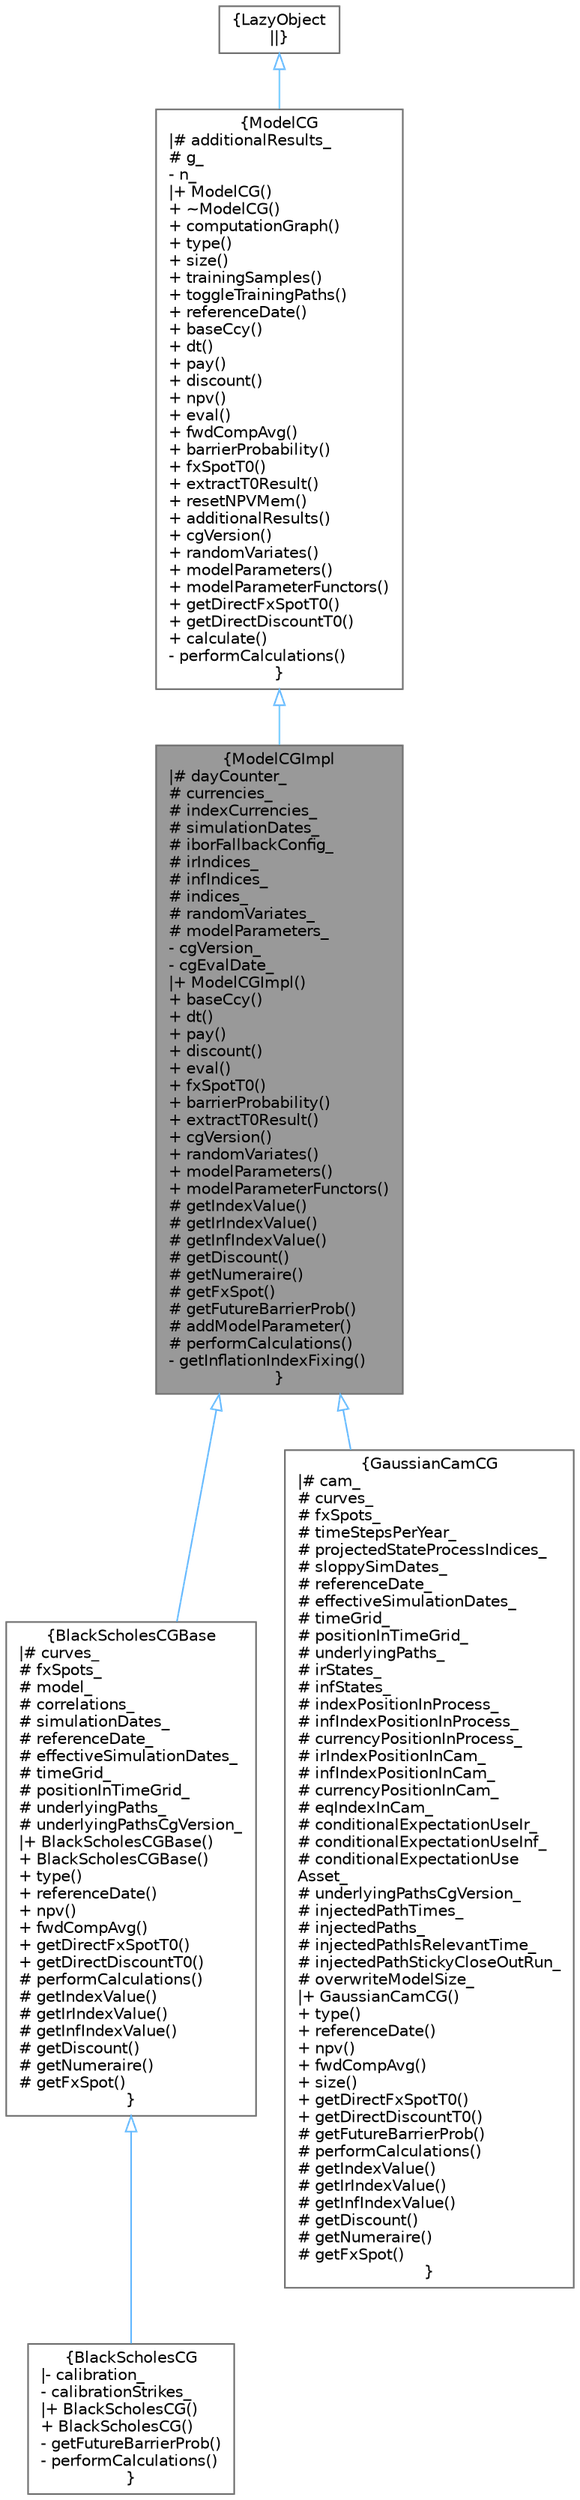 digraph "ModelCGImpl"
{
 // INTERACTIVE_SVG=YES
 // LATEX_PDF_SIZE
  bgcolor="transparent";
  edge [fontname=Helvetica,fontsize=10,labelfontname=Helvetica,labelfontsize=10];
  node [fontname=Helvetica,fontsize=10,shape=box,height=0.2,width=0.4];
  Node1 [label="{ModelCGImpl\n|# dayCounter_\l# currencies_\l# indexCurrencies_\l# simulationDates_\l# iborFallbackConfig_\l# irIndices_\l# infIndices_\l# indices_\l# randomVariates_\l# modelParameters_\l- cgVersion_\l- cgEvalDate_\l|+ ModelCGImpl()\l+ baseCcy()\l+ dt()\l+ pay()\l+ discount()\l+ eval()\l+ fxSpotT0()\l+ barrierProbability()\l+ extractT0Result()\l+ cgVersion()\l+ randomVariates()\l+ modelParameters()\l+ modelParameterFunctors()\l# getIndexValue()\l# getIrIndexValue()\l# getInfIndexValue()\l# getDiscount()\l# getNumeraire()\l# getFxSpot()\l# getFutureBarrierProb()\l# addModelParameter()\l# performCalculations()\l- getInflationIndexFixing()\l}",height=0.2,width=0.4,color="gray40", fillcolor="grey60", style="filled", fontcolor="black",tooltip=" "];
  Node2 -> Node1 [dir="back",color="steelblue1",style="solid",arrowtail="onormal"];
  Node2 [label="{ModelCG\n|# additionalResults_\l# g_\l- n_\l|+ ModelCG()\l+ ~ModelCG()\l+ computationGraph()\l+ type()\l+ size()\l+ trainingSamples()\l+ toggleTrainingPaths()\l+ referenceDate()\l+ baseCcy()\l+ dt()\l+ pay()\l+ discount()\l+ npv()\l+ eval()\l+ fwdCompAvg()\l+ barrierProbability()\l+ fxSpotT0()\l+ extractT0Result()\l+ resetNPVMem()\l+ additionalResults()\l+ cgVersion()\l+ randomVariates()\l+ modelParameters()\l+ modelParameterFunctors()\l+ getDirectFxSpotT0()\l+ getDirectDiscountT0()\l+ calculate()\l- performCalculations()\l}",height=0.2,width=0.4,color="gray40", fillcolor="white", style="filled",URL="$classore_1_1data_1_1_model_c_g.html",tooltip=" "];
  Node3 -> Node2 [dir="back",color="steelblue1",style="solid",arrowtail="onormal"];
  Node3 [label="{LazyObject\n||}",height=0.2,width=0.4,color="gray40", fillcolor="white", style="filled",tooltip=" "];
  Node1 -> Node4 [dir="back",color="steelblue1",style="solid",arrowtail="onormal"];
  Node4 [label="{BlackScholesCGBase\n|# curves_\l# fxSpots_\l# model_\l# correlations_\l# simulationDates_\l# referenceDate_\l# effectiveSimulationDates_\l# timeGrid_\l# positionInTimeGrid_\l# underlyingPaths_\l# underlyingPathsCgVersion_\l|+ BlackScholesCGBase()\l+ BlackScholesCGBase()\l+ type()\l+ referenceDate()\l+ npv()\l+ fwdCompAvg()\l+ getDirectFxSpotT0()\l+ getDirectDiscountT0()\l# performCalculations()\l# getIndexValue()\l# getIrIndexValue()\l# getInfIndexValue()\l# getDiscount()\l# getNumeraire()\l# getFxSpot()\l}",height=0.2,width=0.4,color="gray40", fillcolor="white", style="filled",URL="$classore_1_1data_1_1_black_scholes_c_g_base.html",tooltip=" "];
  Node4 -> Node5 [dir="back",color="steelblue1",style="solid",arrowtail="onormal"];
  Node5 [label="{BlackScholesCG\n|- calibration_\l- calibrationStrikes_\l|+ BlackScholesCG()\l+ BlackScholesCG()\l- getFutureBarrierProb()\l- performCalculations()\l}",height=0.2,width=0.4,color="gray40", fillcolor="white", style="filled",URL="$classore_1_1data_1_1_black_scholes_c_g.html",tooltip=" "];
  Node1 -> Node6 [dir="back",color="steelblue1",style="solid",arrowtail="onormal"];
  Node6 [label="{GaussianCamCG\n|# cam_\l# curves_\l# fxSpots_\l# timeStepsPerYear_\l# projectedStateProcessIndices_\l# sloppySimDates_\l# referenceDate_\l# effectiveSimulationDates_\l# timeGrid_\l# positionInTimeGrid_\l# underlyingPaths_\l# irStates_\l# infStates_\l# indexPositionInProcess_\l# infIndexPositionInProcess_\l# currencyPositionInProcess_\l# irIndexPositionInCam_\l# infIndexPositionInCam_\l# currencyPositionInCam_\l# eqIndexInCam_\l# conditionalExpectationUseIr_\l# conditionalExpectationUseInf_\l# conditionalExpectationUse\lAsset_\l# underlyingPathsCgVersion_\l# injectedPathTimes_\l# injectedPaths_\l# injectedPathIsRelevantTime_\l# injectedPathStickyCloseOutRun_\l# overwriteModelSize_\l|+ GaussianCamCG()\l+ type()\l+ referenceDate()\l+ npv()\l+ fwdCompAvg()\l+ size()\l+ getDirectFxSpotT0()\l+ getDirectDiscountT0()\l# getFutureBarrierProb()\l# performCalculations()\l# getIndexValue()\l# getIrIndexValue()\l# getInfIndexValue()\l# getDiscount()\l# getNumeraire()\l# getFxSpot()\l}",height=0.2,width=0.4,color="gray40", fillcolor="white", style="filled",URL="$classore_1_1data_1_1_gaussian_cam_c_g.html",tooltip=" "];
}

